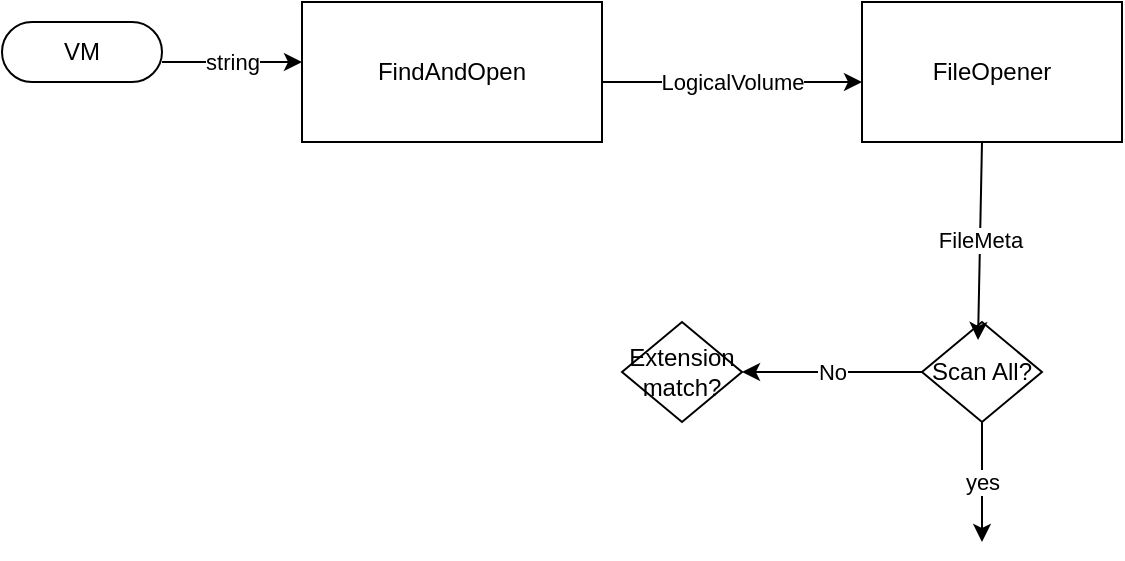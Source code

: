<mxfile version="21.2.8" type="device">
  <diagram id="prtHgNgQTEPvFCAcTncT" name="Page-1">
    <mxGraphModel dx="1097" dy="769" grid="1" gridSize="10" guides="1" tooltips="1" connect="1" arrows="1" fold="1" page="1" pageScale="1" pageWidth="827" pageHeight="1169" math="0" shadow="0">
      <root>
        <mxCell id="0" />
        <mxCell id="1" parent="0" />
        <mxCell id="aNb-HQqYuYUBUdm7wySo-1" value="VM" style="html=1;dashed=0;whiteSpace=wrap;shape=mxgraph.dfd.start" vertex="1" parent="1">
          <mxGeometry x="80" y="270" width="80" height="30" as="geometry" />
        </mxCell>
        <mxCell id="aNb-HQqYuYUBUdm7wySo-2" value="string" style="endArrow=classic;html=1;rounded=0;" edge="1" parent="1">
          <mxGeometry width="50" height="50" relative="1" as="geometry">
            <mxPoint x="160" y="290" as="sourcePoint" />
            <mxPoint x="230" y="290" as="targetPoint" />
          </mxGeometry>
        </mxCell>
        <mxCell id="aNb-HQqYuYUBUdm7wySo-3" value="FindAndOpen" style="html=1;dashed=0;whiteSpace=wrap;" vertex="1" parent="1">
          <mxGeometry x="230" y="260" width="150" height="70" as="geometry" />
        </mxCell>
        <mxCell id="aNb-HQqYuYUBUdm7wySo-4" value="LogicalVolume" style="endArrow=classic;html=1;rounded=0;" edge="1" parent="1">
          <mxGeometry width="50" height="50" relative="1" as="geometry">
            <mxPoint x="380" y="300" as="sourcePoint" />
            <mxPoint x="510" y="300" as="targetPoint" />
          </mxGeometry>
        </mxCell>
        <mxCell id="aNb-HQqYuYUBUdm7wySo-5" value="FileOpener" style="html=1;dashed=0;whiteSpace=wrap;" vertex="1" parent="1">
          <mxGeometry x="510" y="260" width="130" height="70" as="geometry" />
        </mxCell>
        <mxCell id="aNb-HQqYuYUBUdm7wySo-6" value="Scan All?" style="shape=rhombus;html=1;dashed=0;whiteSpace=wrap;perimeter=rhombusPerimeter;" vertex="1" parent="1">
          <mxGeometry x="540" y="420" width="60" height="50" as="geometry" />
        </mxCell>
        <mxCell id="aNb-HQqYuYUBUdm7wySo-7" value="FileMeta" style="endArrow=classic;html=1;rounded=0;entryX=0.467;entryY=0.18;entryDx=0;entryDy=0;entryPerimeter=0;" edge="1" parent="1" target="aNb-HQqYuYUBUdm7wySo-6">
          <mxGeometry width="50" height="50" relative="1" as="geometry">
            <mxPoint x="570" y="330" as="sourcePoint" />
            <mxPoint x="620" y="280" as="targetPoint" />
          </mxGeometry>
        </mxCell>
        <mxCell id="aNb-HQqYuYUBUdm7wySo-9" value="No" style="endArrow=classic;html=1;rounded=0;entryX=1;entryY=0.5;entryDx=0;entryDy=0;" edge="1" parent="1">
          <mxGeometry width="50" height="50" relative="1" as="geometry">
            <mxPoint x="540" y="445" as="sourcePoint" />
            <mxPoint x="450" y="445" as="targetPoint" />
          </mxGeometry>
        </mxCell>
        <mxCell id="aNb-HQqYuYUBUdm7wySo-10" value="Extension&lt;br&gt;match?" style="shape=rhombus;html=1;dashed=0;whiteSpace=wrap;perimeter=rhombusPerimeter;" vertex="1" parent="1">
          <mxGeometry x="390" y="420" width="60" height="50" as="geometry" />
        </mxCell>
        <mxCell id="aNb-HQqYuYUBUdm7wySo-11" value="yes" style="endArrow=classic;html=1;rounded=0;" edge="1" parent="1">
          <mxGeometry width="50" height="50" relative="1" as="geometry">
            <mxPoint x="570" y="470" as="sourcePoint" />
            <mxPoint x="570" y="530" as="targetPoint" />
          </mxGeometry>
        </mxCell>
      </root>
    </mxGraphModel>
  </diagram>
</mxfile>
